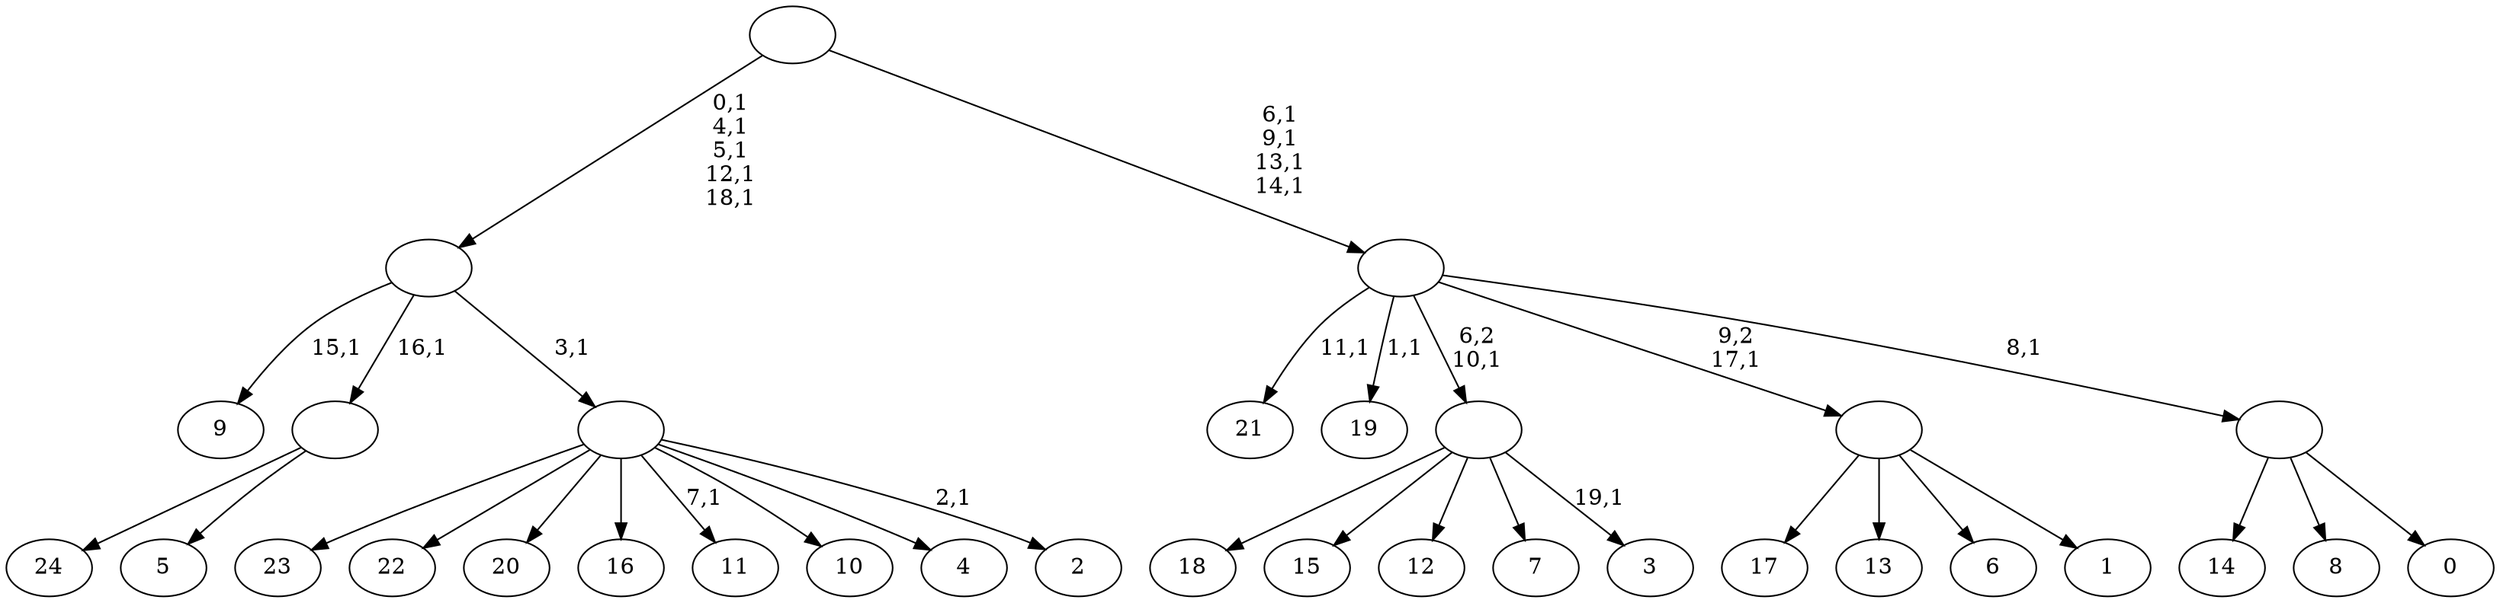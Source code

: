 digraph T {
	45 [label="24"]
	44 [label="23"]
	43 [label="22"]
	42 [label="21"]
	40 [label="20"]
	39 [label="19"]
	37 [label="18"]
	36 [label="17"]
	35 [label="16"]
	34 [label="15"]
	33 [label="14"]
	32 [label="13"]
	31 [label="12"]
	30 [label="11"]
	28 [label="10"]
	27 [label="9"]
	25 [label="8"]
	24 [label="7"]
	23 [label="6"]
	22 [label="5"]
	21 [label=""]
	20 [label="4"]
	19 [label="3"]
	17 [label=""]
	16 [label="2"]
	14 [label=""]
	13 [label=""]
	8 [label="1"]
	7 [label=""]
	6 [label="0"]
	5 [label=""]
	4 [label=""]
	0 [label=""]
	21 -> 45 [label=""]
	21 -> 22 [label=""]
	17 -> 19 [label="19,1"]
	17 -> 37 [label=""]
	17 -> 34 [label=""]
	17 -> 31 [label=""]
	17 -> 24 [label=""]
	14 -> 16 [label="2,1"]
	14 -> 30 [label="7,1"]
	14 -> 44 [label=""]
	14 -> 43 [label=""]
	14 -> 40 [label=""]
	14 -> 35 [label=""]
	14 -> 28 [label=""]
	14 -> 20 [label=""]
	13 -> 27 [label="15,1"]
	13 -> 21 [label="16,1"]
	13 -> 14 [label="3,1"]
	7 -> 36 [label=""]
	7 -> 32 [label=""]
	7 -> 23 [label=""]
	7 -> 8 [label=""]
	5 -> 33 [label=""]
	5 -> 25 [label=""]
	5 -> 6 [label=""]
	4 -> 39 [label="1,1"]
	4 -> 42 [label="11,1"]
	4 -> 17 [label="6,2\n10,1"]
	4 -> 7 [label="9,2\n17,1"]
	4 -> 5 [label="8,1"]
	0 -> 4 [label="6,1\n9,1\n13,1\n14,1"]
	0 -> 13 [label="0,1\n4,1\n5,1\n12,1\n18,1"]
}
